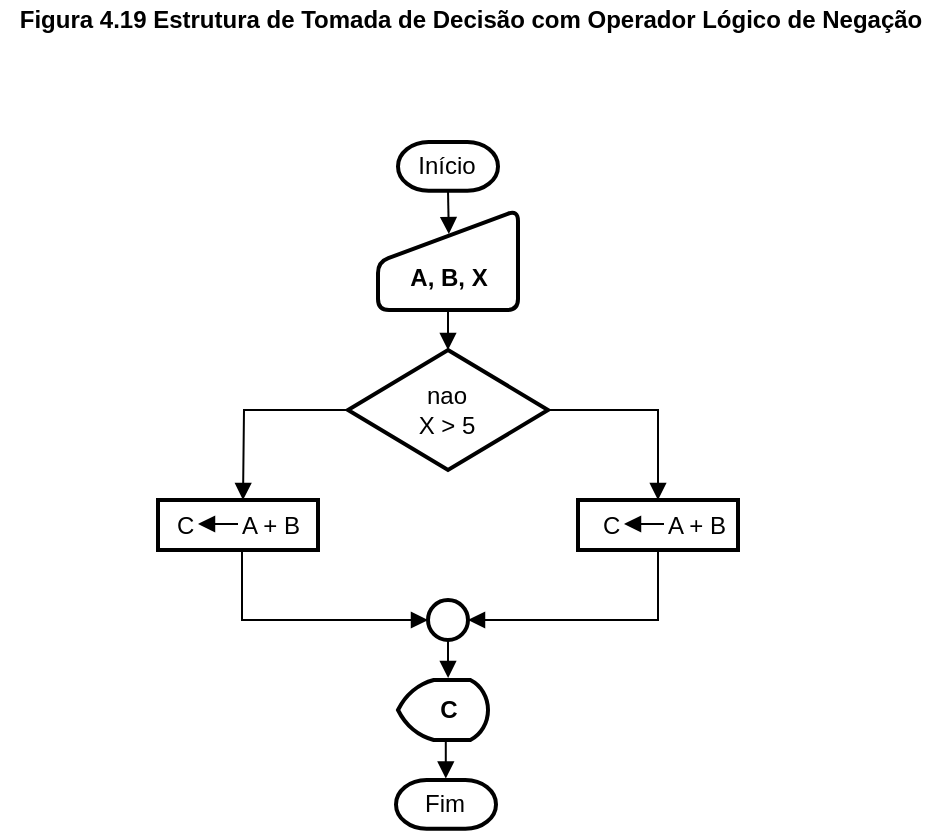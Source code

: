 <mxfile version="16.5.1" type="device"><diagram id="vfWuO8VgrnYradXrDcQq" name="Página-1"><mxGraphModel dx="918" dy="512" grid="1" gridSize="10" guides="1" tooltips="1" connect="1" arrows="1" fold="1" page="1" pageScale="1" pageWidth="827" pageHeight="1169" math="0" shadow="0"><root><mxCell id="0"/><mxCell id="1" parent="0"/><mxCell id="U74Sbbj4d0bdDxUt7h7S-1" value="&lt;b&gt;Figura 4.19 Estrutura de Tomada de Decisão com Operador Lógico de Negação&lt;/b&gt;" style="text;html=1;align=center;verticalAlign=middle;resizable=0;points=[];autosize=1;strokeColor=none;fillColor=none;" vertex="1" parent="1"><mxGeometry x="161" width="470" height="20" as="geometry"/></mxCell><mxCell id="U74Sbbj4d0bdDxUt7h7S-35" style="edgeStyle=orthogonalEdgeStyle;rounded=0;orthogonalLoop=1;jettySize=auto;html=1;exitX=0.5;exitY=1;exitDx=0;exitDy=0;exitPerimeter=0;entryX=0.506;entryY=0.241;entryDx=0;entryDy=0;entryPerimeter=0;endArrow=block;endFill=1;" edge="1" parent="1" source="U74Sbbj4d0bdDxUt7h7S-2" target="U74Sbbj4d0bdDxUt7h7S-4"><mxGeometry relative="1" as="geometry"/></mxCell><mxCell id="U74Sbbj4d0bdDxUt7h7S-2" value="" style="strokeWidth=2;html=1;shape=mxgraph.flowchart.terminator;whiteSpace=wrap;" vertex="1" parent="1"><mxGeometry x="360" y="71" width="50" height="24.4" as="geometry"/></mxCell><mxCell id="U74Sbbj4d0bdDxUt7h7S-22" style="edgeStyle=orthogonalEdgeStyle;rounded=0;orthogonalLoop=1;jettySize=auto;html=1;exitX=0.531;exitY=0.992;exitDx=0;exitDy=0;exitPerimeter=0;entryX=0.498;entryY=-0.029;entryDx=0;entryDy=0;entryPerimeter=0;endArrow=block;endFill=1;" edge="1" parent="1" source="U74Sbbj4d0bdDxUt7h7S-3" target="U74Sbbj4d0bdDxUt7h7S-21"><mxGeometry relative="1" as="geometry"><Array as="points"/></mxGeometry></mxCell><mxCell id="U74Sbbj4d0bdDxUt7h7S-3" value="" style="strokeWidth=2;html=1;shape=mxgraph.flowchart.display;whiteSpace=wrap;" vertex="1" parent="1"><mxGeometry x="360" y="340" width="45" height="30" as="geometry"/></mxCell><mxCell id="U74Sbbj4d0bdDxUt7h7S-36" style="edgeStyle=orthogonalEdgeStyle;rounded=0;orthogonalLoop=1;jettySize=auto;html=1;exitX=0.5;exitY=1;exitDx=0;exitDy=0;entryX=0.5;entryY=0;entryDx=0;entryDy=0;entryPerimeter=0;endArrow=block;endFill=1;" edge="1" parent="1" source="U74Sbbj4d0bdDxUt7h7S-4" target="U74Sbbj4d0bdDxUt7h7S-5"><mxGeometry relative="1" as="geometry"/></mxCell><mxCell id="U74Sbbj4d0bdDxUt7h7S-4" value="" style="html=1;strokeWidth=2;shape=manualInput;whiteSpace=wrap;rounded=1;size=26;arcSize=11;" vertex="1" parent="1"><mxGeometry x="350" y="105" width="70" height="50" as="geometry"/></mxCell><mxCell id="U74Sbbj4d0bdDxUt7h7S-12" value="" style="edgeStyle=orthogonalEdgeStyle;rounded=0;orthogonalLoop=1;jettySize=auto;html=1;endArrow=block;endFill=1;" edge="1" parent="1" source="U74Sbbj4d0bdDxUt7h7S-5" target="U74Sbbj4d0bdDxUt7h7S-11"><mxGeometry relative="1" as="geometry"/></mxCell><mxCell id="U74Sbbj4d0bdDxUt7h7S-14" value="" style="edgeStyle=orthogonalEdgeStyle;rounded=0;orthogonalLoop=1;jettySize=auto;html=1;entryX=0.5;entryY=0;entryDx=0;entryDy=0;exitX=0;exitY=0.5;exitDx=0;exitDy=0;exitPerimeter=0;endArrow=block;endFill=1;" edge="1" parent="1" source="U74Sbbj4d0bdDxUt7h7S-5"><mxGeometry relative="1" as="geometry"><mxPoint x="282.5" y="250" as="targetPoint"/></mxGeometry></mxCell><mxCell id="U74Sbbj4d0bdDxUt7h7S-5" value="" style="strokeWidth=2;html=1;shape=mxgraph.flowchart.decision;whiteSpace=wrap;" vertex="1" parent="1"><mxGeometry x="335" y="175" width="100" height="60" as="geometry"/></mxCell><mxCell id="U74Sbbj4d0bdDxUt7h7S-6" value="&lt;b&gt;A, B, X&lt;/b&gt;" style="text;html=1;align=center;verticalAlign=middle;resizable=0;points=[];autosize=1;strokeColor=none;fillColor=none;" vertex="1" parent="1"><mxGeometry x="360" y="129" width="50" height="20" as="geometry"/></mxCell><mxCell id="U74Sbbj4d0bdDxUt7h7S-7" value="Início" style="text;html=1;align=center;verticalAlign=middle;resizable=0;points=[];autosize=1;strokeColor=none;fillColor=none;" vertex="1" parent="1"><mxGeometry x="364" y="73.2" width="40" height="20" as="geometry"/></mxCell><mxCell id="U74Sbbj4d0bdDxUt7h7S-8" value="nao&lt;br&gt;X &amp;gt; 5" style="text;html=1;align=center;verticalAlign=middle;resizable=0;points=[];autosize=1;strokeColor=none;fillColor=none;" vertex="1" parent="1"><mxGeometry x="364" y="190" width="40" height="30" as="geometry"/></mxCell><mxCell id="U74Sbbj4d0bdDxUt7h7S-18" style="edgeStyle=orthogonalEdgeStyle;rounded=0;orthogonalLoop=1;jettySize=auto;html=1;exitX=0.5;exitY=1;exitDx=0;exitDy=0;entryX=1;entryY=0.5;entryDx=0;entryDy=0;entryPerimeter=0;endArrow=block;endFill=1;" edge="1" parent="1" source="U74Sbbj4d0bdDxUt7h7S-11" target="U74Sbbj4d0bdDxUt7h7S-16"><mxGeometry relative="1" as="geometry"/></mxCell><mxCell id="U74Sbbj4d0bdDxUt7h7S-11" value="" style="whiteSpace=wrap;html=1;strokeWidth=2;" vertex="1" parent="1"><mxGeometry x="450" y="250" width="80" height="25" as="geometry"/></mxCell><mxCell id="U74Sbbj4d0bdDxUt7h7S-17" style="edgeStyle=orthogonalEdgeStyle;rounded=0;orthogonalLoop=1;jettySize=auto;html=1;exitX=0.525;exitY=1;exitDx=0;exitDy=0;entryX=0;entryY=0.5;entryDx=0;entryDy=0;entryPerimeter=0;endArrow=block;endFill=1;exitPerimeter=0;" edge="1" parent="1" source="U74Sbbj4d0bdDxUt7h7S-33" target="U74Sbbj4d0bdDxUt7h7S-16"><mxGeometry relative="1" as="geometry"><mxPoint x="282.5" y="275" as="sourcePoint"/><Array as="points"><mxPoint x="282" y="310"/></Array></mxGeometry></mxCell><mxCell id="U74Sbbj4d0bdDxUt7h7S-19" style="edgeStyle=orthogonalEdgeStyle;rounded=0;orthogonalLoop=1;jettySize=auto;html=1;endArrow=block;endFill=1;entryX=0.557;entryY=-0.034;entryDx=0;entryDy=0;entryPerimeter=0;" edge="1" parent="1" target="U74Sbbj4d0bdDxUt7h7S-3"><mxGeometry relative="1" as="geometry"><mxPoint x="385" y="320" as="sourcePoint"/><mxPoint x="385" y="330" as="targetPoint"/><Array as="points"><mxPoint x="385" y="330"/><mxPoint x="385" y="330"/></Array></mxGeometry></mxCell><mxCell id="U74Sbbj4d0bdDxUt7h7S-16" value="" style="strokeWidth=2;html=1;shape=mxgraph.flowchart.start_2;whiteSpace=wrap;" vertex="1" parent="1"><mxGeometry x="375" y="300" width="20" height="20" as="geometry"/></mxCell><mxCell id="U74Sbbj4d0bdDxUt7h7S-21" value="" style="strokeWidth=2;html=1;shape=mxgraph.flowchart.terminator;whiteSpace=wrap;" vertex="1" parent="1"><mxGeometry x="359" y="390" width="50" height="24.4" as="geometry"/></mxCell><mxCell id="U74Sbbj4d0bdDxUt7h7S-23" value="&lt;b&gt;C&lt;/b&gt;" style="text;html=1;align=center;verticalAlign=middle;resizable=0;points=[];autosize=1;strokeColor=none;fillColor=none;" vertex="1" parent="1"><mxGeometry x="375" y="345" width="20" height="20" as="geometry"/></mxCell><mxCell id="U74Sbbj4d0bdDxUt7h7S-24" value="Fim" style="text;html=1;align=center;verticalAlign=middle;resizable=0;points=[];autosize=1;strokeColor=none;fillColor=none;" vertex="1" parent="1"><mxGeometry x="362.5" y="392.2" width="40" height="20" as="geometry"/></mxCell><mxCell id="U74Sbbj4d0bdDxUt7h7S-32" value="" style="group" vertex="1" connectable="0" parent="1"><mxGeometry x="453" y="253" width="76" height="20" as="geometry"/></mxCell><mxCell id="U74Sbbj4d0bdDxUt7h7S-26" value="C&amp;nbsp;" style="text;html=1;align=center;verticalAlign=middle;resizable=0;points=[];autosize=1;strokeColor=none;fillColor=none;" vertex="1" parent="U74Sbbj4d0bdDxUt7h7S-32"><mxGeometry width="30" height="20" as="geometry"/></mxCell><mxCell id="U74Sbbj4d0bdDxUt7h7S-27" value="A + B" style="text;html=1;align=center;verticalAlign=middle;resizable=0;points=[];autosize=1;strokeColor=none;fillColor=none;" vertex="1" parent="U74Sbbj4d0bdDxUt7h7S-32"><mxGeometry x="36" width="40" height="20" as="geometry"/></mxCell><mxCell id="U74Sbbj4d0bdDxUt7h7S-28" value="" style="endArrow=block;html=1;rounded=0;endFill=1;" edge="1" parent="U74Sbbj4d0bdDxUt7h7S-32"><mxGeometry width="50" height="50" relative="1" as="geometry"><mxPoint x="40" y="9" as="sourcePoint"/><mxPoint x="20" y="9" as="targetPoint"/></mxGeometry></mxCell><mxCell id="U74Sbbj4d0bdDxUt7h7S-33" value="" style="whiteSpace=wrap;html=1;strokeWidth=2;" vertex="1" parent="1"><mxGeometry x="240" y="250" width="80" height="25" as="geometry"/></mxCell><mxCell id="U74Sbbj4d0bdDxUt7h7S-34" value="" style="group" vertex="1" connectable="0" parent="1"><mxGeometry x="240" y="253" width="76" height="20" as="geometry"/></mxCell><mxCell id="U74Sbbj4d0bdDxUt7h7S-29" value="C&amp;nbsp;" style="text;html=1;align=center;verticalAlign=middle;resizable=0;points=[];autosize=1;strokeColor=none;fillColor=none;" vertex="1" parent="U74Sbbj4d0bdDxUt7h7S-34"><mxGeometry width="30" height="20" as="geometry"/></mxCell><mxCell id="U74Sbbj4d0bdDxUt7h7S-30" value="A + B" style="text;html=1;align=center;verticalAlign=middle;resizable=0;points=[];autosize=1;strokeColor=none;fillColor=none;" vertex="1" parent="U74Sbbj4d0bdDxUt7h7S-34"><mxGeometry x="36" width="40" height="20" as="geometry"/></mxCell><mxCell id="U74Sbbj4d0bdDxUt7h7S-31" value="" style="endArrow=block;html=1;rounded=0;endFill=1;" edge="1" parent="U74Sbbj4d0bdDxUt7h7S-34"><mxGeometry width="50" height="50" relative="1" as="geometry"><mxPoint x="40" y="9" as="sourcePoint"/><mxPoint x="20" y="9" as="targetPoint"/></mxGeometry></mxCell></root></mxGraphModel></diagram></mxfile>